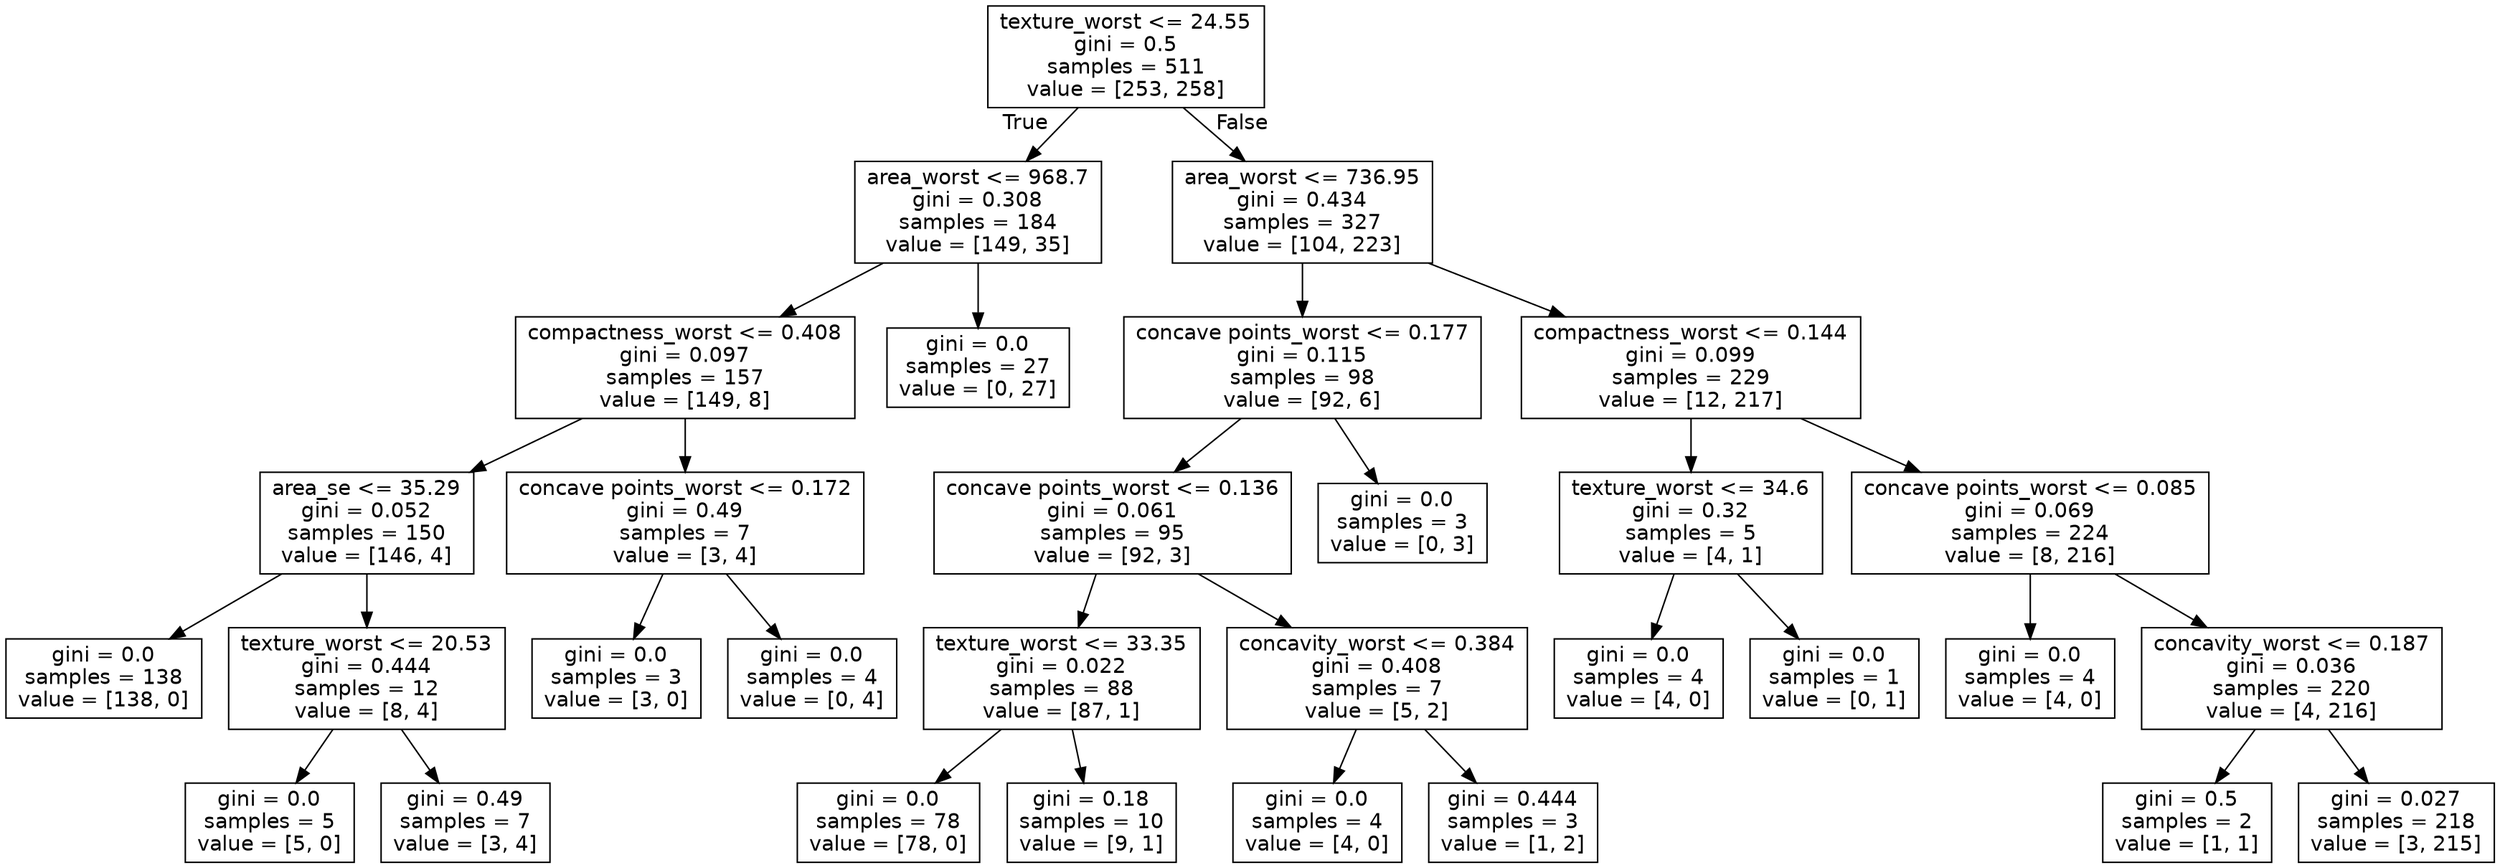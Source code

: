 digraph Tree {
node [shape=box, fontname="helvetica"] ;
edge [fontname="helvetica"] ;
0 [label="texture_worst <= 24.55\ngini = 0.5\nsamples = 511\nvalue = [253, 258]"] ;
1 [label="area_worst <= 968.7\ngini = 0.308\nsamples = 184\nvalue = [149, 35]"] ;
0 -> 1 [labeldistance=2.5, labelangle=45, headlabel="True"] ;
2 [label="compactness_worst <= 0.408\ngini = 0.097\nsamples = 157\nvalue = [149, 8]"] ;
1 -> 2 ;
3 [label="area_se <= 35.29\ngini = 0.052\nsamples = 150\nvalue = [146, 4]"] ;
2 -> 3 ;
4 [label="gini = 0.0\nsamples = 138\nvalue = [138, 0]"] ;
3 -> 4 ;
5 [label="texture_worst <= 20.53\ngini = 0.444\nsamples = 12\nvalue = [8, 4]"] ;
3 -> 5 ;
6 [label="gini = 0.0\nsamples = 5\nvalue = [5, 0]"] ;
5 -> 6 ;
7 [label="gini = 0.49\nsamples = 7\nvalue = [3, 4]"] ;
5 -> 7 ;
8 [label="concave points_worst <= 0.172\ngini = 0.49\nsamples = 7\nvalue = [3, 4]"] ;
2 -> 8 ;
9 [label="gini = 0.0\nsamples = 3\nvalue = [3, 0]"] ;
8 -> 9 ;
10 [label="gini = 0.0\nsamples = 4\nvalue = [0, 4]"] ;
8 -> 10 ;
11 [label="gini = 0.0\nsamples = 27\nvalue = [0, 27]"] ;
1 -> 11 ;
12 [label="area_worst <= 736.95\ngini = 0.434\nsamples = 327\nvalue = [104, 223]"] ;
0 -> 12 [labeldistance=2.5, labelangle=-45, headlabel="False"] ;
13 [label="concave points_worst <= 0.177\ngini = 0.115\nsamples = 98\nvalue = [92, 6]"] ;
12 -> 13 ;
14 [label="concave points_worst <= 0.136\ngini = 0.061\nsamples = 95\nvalue = [92, 3]"] ;
13 -> 14 ;
15 [label="texture_worst <= 33.35\ngini = 0.022\nsamples = 88\nvalue = [87, 1]"] ;
14 -> 15 ;
16 [label="gini = 0.0\nsamples = 78\nvalue = [78, 0]"] ;
15 -> 16 ;
17 [label="gini = 0.18\nsamples = 10\nvalue = [9, 1]"] ;
15 -> 17 ;
18 [label="concavity_worst <= 0.384\ngini = 0.408\nsamples = 7\nvalue = [5, 2]"] ;
14 -> 18 ;
19 [label="gini = 0.0\nsamples = 4\nvalue = [4, 0]"] ;
18 -> 19 ;
20 [label="gini = 0.444\nsamples = 3\nvalue = [1, 2]"] ;
18 -> 20 ;
21 [label="gini = 0.0\nsamples = 3\nvalue = [0, 3]"] ;
13 -> 21 ;
22 [label="compactness_worst <= 0.144\ngini = 0.099\nsamples = 229\nvalue = [12, 217]"] ;
12 -> 22 ;
23 [label="texture_worst <= 34.6\ngini = 0.32\nsamples = 5\nvalue = [4, 1]"] ;
22 -> 23 ;
24 [label="gini = 0.0\nsamples = 4\nvalue = [4, 0]"] ;
23 -> 24 ;
25 [label="gini = 0.0\nsamples = 1\nvalue = [0, 1]"] ;
23 -> 25 ;
26 [label="concave points_worst <= 0.085\ngini = 0.069\nsamples = 224\nvalue = [8, 216]"] ;
22 -> 26 ;
27 [label="gini = 0.0\nsamples = 4\nvalue = [4, 0]"] ;
26 -> 27 ;
28 [label="concavity_worst <= 0.187\ngini = 0.036\nsamples = 220\nvalue = [4, 216]"] ;
26 -> 28 ;
29 [label="gini = 0.5\nsamples = 2\nvalue = [1, 1]"] ;
28 -> 29 ;
30 [label="gini = 0.027\nsamples = 218\nvalue = [3, 215]"] ;
28 -> 30 ;
}
